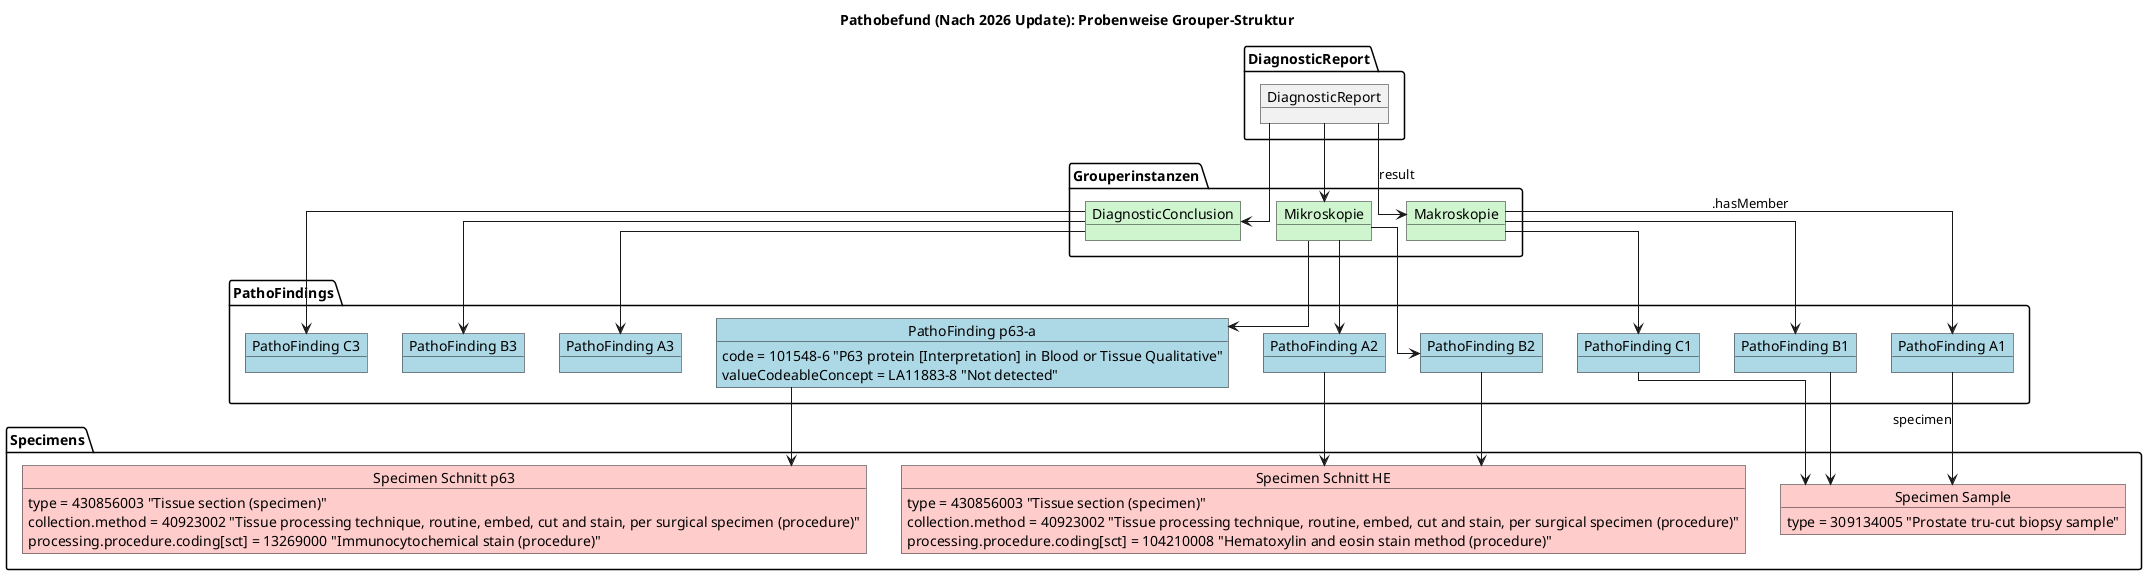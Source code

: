 @startuml
title Pathobefund (Nach 2026 Update): Probenweise Grouper-Struktur

skinparam linetype ortho

package "DiagnosticReport" {
  object "DiagnosticReport" as Report
}

package "Specimens" {
  object "Specimen Sample" as Sample #FFCCCC {
    type = 309134005 "Prostate tru-cut biopsy sample"
  }
  object "Specimen Schnitt HE" as Schnitt1 #FFCCCC {
    type = 430856003 "Tissue section (specimen)"
    collection.method = 40923002 "Tissue processing technique, routine, embed, cut and stain, per surgical specimen (procedure)"
    processing.procedure.coding[sct] = 104210008 "Hematoxylin and eosin stain method (procedure)"
  }
  object "Specimen Schnitt p63" as Schnitt2 #FFCCCC {
    type = 430856003 "Tissue section (specimen)"
    collection.method = 40923002 "Tissue processing technique, routine, embed, cut and stain, per surgical specimen (procedure)"
    processing.procedure.coding[sct] = 13269000 "Immunocytochemical stain (procedure)"
  }
}

package "PathoFindings" {
  object "PathoFinding A1" as A1 #LightBlue
  object "PathoFinding A2" as A2 #LightBlue
  object "PathoFinding A3" as A3 #LightBlue
  object "PathoFinding B1" as B1 #LightBlue
  object "PathoFinding B2" as B2 #LightBlue
  object "PathoFinding B3" as B3 #LightBlue
  object "PathoFinding C1" as C1 #LightBlue
  object "PathoFinding p63-a" as C2 #LightBlue { 
    code = 101548-6 "P63 protein [Interpretation] in Blood or Tissue Qualitative"
    valueCodeableConcept = LA11883-8 "Not detected"
  }
  object "PathoFinding C3" as C3 #LightBlue
}

package "Grouperinstanzen" {
  object "Makroskopie" as Makro #CFF5CF
  object "Mikroskopie" as Mikro #CFF5CF 
  object "DiagnosticConclusion" as Conclusion #CFF5CF
}

' Verbindungen
Report --> Makro : result
Report --> Mikro
Report --> Conclusion

Makro --> A1 : .hasMember
Makro --> B1
Makro --> C1

Mikro --> A2
Mikro --> B2
Mikro -up-> C2

Conclusion --> A3
Conclusion --> B3
Conclusion --> C3

A1 --> Sample : specimen
A2 --> Schnitt1

B1 --> Sample
B2 --> Schnitt1

C1 --> Sample
C2 --> Schnitt2

@enduml
